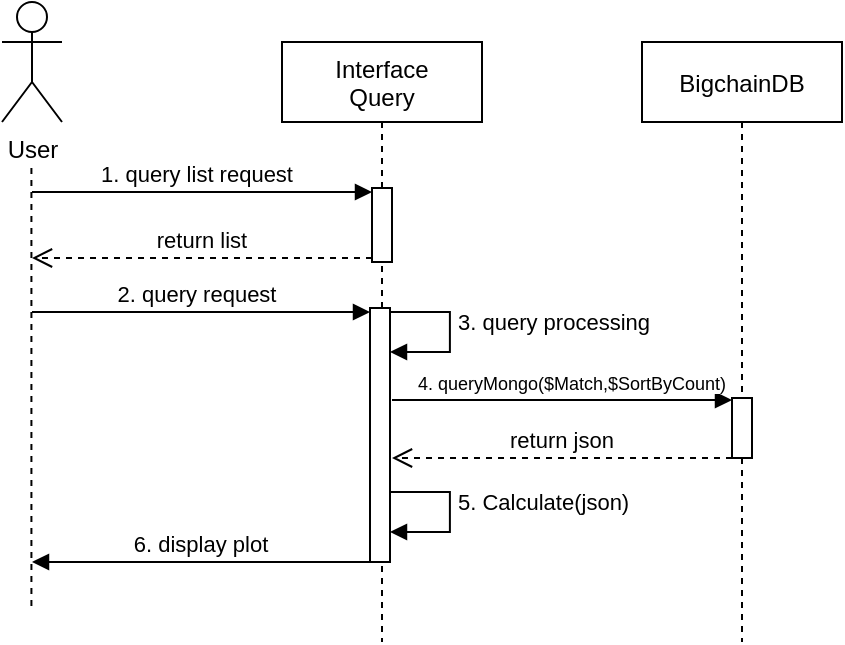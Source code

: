 <mxfile version="14.6.13" type="device" pages="3"><diagram id="kgpKYQtTHZ0yAKxKKP6v" name="query"><mxGraphModel dx="643" dy="389" grid="1" gridSize="10" guides="1" tooltips="1" connect="1" arrows="1" fold="1" page="1" pageScale="1" pageWidth="850" pageHeight="1100" math="0" shadow="0"><root><mxCell id="0"/><mxCell id="1" parent="0"/><mxCell id="3nuBFxr9cyL0pnOWT2aG-1" value="Interface&#10;Query" style="shape=umlLifeline;perimeter=lifelinePerimeter;container=1;collapsible=0;recursiveResize=0;rounded=0;shadow=0;strokeWidth=1;" parent="1" vertex="1"><mxGeometry x="245" y="80" width="100" height="300" as="geometry"/></mxCell><mxCell id="3nuBFxr9cyL0pnOWT2aG-2" value="" style="points=[];perimeter=orthogonalPerimeter;rounded=0;shadow=0;strokeWidth=1;" parent="3nuBFxr9cyL0pnOWT2aG-1" vertex="1"><mxGeometry x="45" y="73" width="10" height="37" as="geometry"/></mxCell><mxCell id="3nuBFxr9cyL0pnOWT2aG-4" value="" style="points=[];perimeter=orthogonalPerimeter;rounded=0;shadow=0;strokeWidth=1;" parent="3nuBFxr9cyL0pnOWT2aG-1" vertex="1"><mxGeometry x="44" y="133" width="10" height="127" as="geometry"/></mxCell><mxCell id="3nuBFxr9cyL0pnOWT2aG-5" value="BigchainDB" style="shape=umlLifeline;perimeter=lifelinePerimeter;container=1;collapsible=0;recursiveResize=0;rounded=0;shadow=0;strokeWidth=1;" parent="1" vertex="1"><mxGeometry x="425" y="80" width="100" height="300" as="geometry"/></mxCell><mxCell id="3nuBFxr9cyL0pnOWT2aG-6" value="" style="points=[];perimeter=orthogonalPerimeter;rounded=0;shadow=0;strokeWidth=1;" parent="3nuBFxr9cyL0pnOWT2aG-5" vertex="1"><mxGeometry x="45" y="178" width="10" height="30" as="geometry"/></mxCell><mxCell id="3nuBFxr9cyL0pnOWT2aG-8" value="4. queryMongo($Match,$SortByCount)" style="verticalAlign=bottom;endArrow=block;entryX=0;entryY=0;shadow=0;strokeWidth=1;fontSize=9;" parent="1" edge="1"><mxGeometry x="0.059" relative="1" as="geometry"><mxPoint x="300" y="259.0" as="sourcePoint"/><mxPoint x="470" y="259.0" as="targetPoint"/><mxPoint as="offset"/></mxGeometry></mxCell><mxCell id="tnkZHwo-eYo_CWfo2eDI-1" value="User" style="shape=umlActor;verticalLabelPosition=bottom;verticalAlign=top;html=1;outlineConnect=0;" parent="1" vertex="1"><mxGeometry x="105" y="60" width="30" height="60" as="geometry"/></mxCell><mxCell id="tnkZHwo-eYo_CWfo2eDI-4" value="" style="endArrow=none;dashed=1;html=1;" parent="1" edge="1"><mxGeometry width="50" height="50" relative="1" as="geometry"><mxPoint x="119.71" y="362" as="sourcePoint"/><mxPoint x="119.71" y="142" as="targetPoint"/></mxGeometry></mxCell><mxCell id="tnkZHwo-eYo_CWfo2eDI-6" value="" style="endArrow=block;html=1;endFill=1;endSize=6;" parent="1" edge="1"><mxGeometry width="50" height="50" relative="1" as="geometry"><mxPoint x="120" y="155" as="sourcePoint"/><mxPoint x="290" y="155" as="targetPoint"/></mxGeometry></mxCell><mxCell id="tnkZHwo-eYo_CWfo2eDI-7" value="1. query list request" style="edgeLabel;html=1;align=center;verticalAlign=middle;resizable=0;points=[];" parent="tnkZHwo-eYo_CWfo2eDI-6" vertex="1" connectable="0"><mxGeometry x="0.258" relative="1" as="geometry"><mxPoint x="-25" y="-9" as="offset"/></mxGeometry></mxCell><mxCell id="tnkZHwo-eYo_CWfo2eDI-9" value="" style="endArrow=block;html=1;endFill=1;endSize=6;" parent="1" edge="1"><mxGeometry width="50" height="50" relative="1" as="geometry"><mxPoint x="120" y="215" as="sourcePoint"/><mxPoint x="289" y="215" as="targetPoint"/></mxGeometry></mxCell><mxCell id="tnkZHwo-eYo_CWfo2eDI-10" value="2. query request" style="edgeLabel;html=1;align=center;verticalAlign=middle;resizable=0;points=[];" parent="tnkZHwo-eYo_CWfo2eDI-9" vertex="1" connectable="0"><mxGeometry x="0.258" relative="1" as="geometry"><mxPoint x="-25" y="-9" as="offset"/></mxGeometry></mxCell><mxCell id="tnkZHwo-eYo_CWfo2eDI-13" value="3. query processing" style="edgeStyle=orthogonalEdgeStyle;html=1;align=left;spacingLeft=2;endArrow=block;rounded=0;endSize=6;" parent="1" edge="1"><mxGeometry x="-0.125" relative="1" as="geometry"><mxPoint x="298.97" y="214.99" as="sourcePoint"/><Array as="points"><mxPoint x="328.97" y="214.99"/><mxPoint x="328.97" y="234.99"/></Array><mxPoint x="299" y="235" as="targetPoint"/><mxPoint as="offset"/></mxGeometry></mxCell><mxCell id="tnkZHwo-eYo_CWfo2eDI-15" value="return json" style="verticalAlign=bottom;endArrow=open;dashed=1;endSize=8;exitX=0;exitY=0.95;shadow=0;strokeWidth=1;" parent="1" edge="1"><mxGeometry relative="1" as="geometry"><mxPoint x="300" y="288.0" as="targetPoint"/><mxPoint x="470" y="288.0" as="sourcePoint"/></mxGeometry></mxCell><mxCell id="tnkZHwo-eYo_CWfo2eDI-16" value="return list" style="verticalAlign=bottom;endArrow=open;dashed=1;endSize=8;exitX=0;exitY=0.95;shadow=0;strokeWidth=1;" parent="1" edge="1"><mxGeometry relative="1" as="geometry"><mxPoint x="120" y="188.0" as="targetPoint"/><mxPoint x="290" y="188.0" as="sourcePoint"/></mxGeometry></mxCell><mxCell id="tnkZHwo-eYo_CWfo2eDI-17" value="5. Calculate(json)" style="edgeStyle=orthogonalEdgeStyle;html=1;align=left;spacingLeft=2;endArrow=block;rounded=0;endSize=6;" parent="1" edge="1"><mxGeometry x="-0.125" relative="1" as="geometry"><mxPoint x="298.97" y="304.99" as="sourcePoint"/><Array as="points"><mxPoint x="328.97" y="304.99"/><mxPoint x="328.97" y="324.99"/></Array><mxPoint x="299" y="325" as="targetPoint"/><mxPoint as="offset"/></mxGeometry></mxCell><mxCell id="tnkZHwo-eYo_CWfo2eDI-18" value="6. display plot" style="verticalAlign=bottom;endArrow=block;shadow=0;strokeWidth=1;" parent="1" edge="1"><mxGeometry relative="1" as="geometry"><mxPoint x="289" y="340" as="sourcePoint"/><mxPoint x="120" y="340" as="targetPoint"/></mxGeometry></mxCell></root></mxGraphModel></diagram><diagram id="D4OIrr11n69JFbir9owx" name="insertion"><mxGraphModel dx="771" dy="466" grid="1" gridSize="10" guides="1" tooltips="1" connect="1" arrows="1" fold="1" page="1" pageScale="1" pageWidth="827" pageHeight="1169" math="0" shadow="0"><root><mxCell id="Va6B1QWuHEQ7NHdNSQSW-0"/><mxCell id="Va6B1QWuHEQ7NHdNSQSW-1" parent="Va6B1QWuHEQ7NHdNSQSW-0"/><mxCell id="PWbPY8OC2eaahBJwm8RZ-12" value="&lt;font style=&quot;font-size: 9px&quot;&gt;if authorized&lt;/font&gt;" style="shape=umlFrame;whiteSpace=wrap;html=1;fontSize=12;" parent="Va6B1QWuHEQ7NHdNSQSW-1" vertex="1"><mxGeometry x="100" y="220" width="570" height="230" as="geometry"/></mxCell><mxCell id="is4uAce9hkaHJeIf5UD7-0" value="Data&#10;insertion" style="shape=umlLifeline;perimeter=lifelinePerimeter;container=1;collapsible=0;recursiveResize=0;rounded=0;shadow=0;strokeWidth=1;" parent="Va6B1QWuHEQ7NHdNSQSW-1" vertex="1"><mxGeometry x="245" y="80" width="100" height="400" as="geometry"/></mxCell><mxCell id="is4uAce9hkaHJeIf5UD7-1" value="" style="points=[];perimeter=orthogonalPerimeter;rounded=0;shadow=0;strokeWidth=1;" parent="is4uAce9hkaHJeIf5UD7-0" vertex="1"><mxGeometry x="45" y="193" width="10" height="37" as="geometry"/></mxCell><mxCell id="is4uAce9hkaHJeIf5UD7-3" value="BigchainDB" style="shape=umlLifeline;perimeter=lifelinePerimeter;container=1;collapsible=0;recursiveResize=0;rounded=0;shadow=0;strokeWidth=1;" parent="Va6B1QWuHEQ7NHdNSQSW-1" vertex="1"><mxGeometry x="585" y="80" width="100" height="400" as="geometry"/></mxCell><mxCell id="is4uAce9hkaHJeIf5UD7-6" value="DMO operator" style="shape=umlActor;verticalLabelPosition=bottom;verticalAlign=top;html=1;outlineConnect=0;" parent="Va6B1QWuHEQ7NHdNSQSW-1" vertex="1"><mxGeometry x="105" y="60" width="30" height="60" as="geometry"/></mxCell><mxCell id="is4uAce9hkaHJeIf5UD7-7" value="" style="endArrow=none;dashed=1;html=1;" parent="Va6B1QWuHEQ7NHdNSQSW-1" edge="1"><mxGeometry width="50" height="50" relative="1" as="geometry"><mxPoint x="120" y="480" as="sourcePoint"/><mxPoint x="119.71" y="142" as="targetPoint"/></mxGeometry></mxCell><mxCell id="is4uAce9hkaHJeIf5UD7-8" value="" style="endArrow=block;html=1;endFill=1;endSize=6;" parent="Va6B1QWuHEQ7NHdNSQSW-1" edge="1"><mxGeometry width="50" height="50" relative="1" as="geometry"><mxPoint x="120" y="275" as="sourcePoint"/><mxPoint x="290" y="275" as="targetPoint"/></mxGeometry></mxCell><mxCell id="is4uAce9hkaHJeIf5UD7-9" value="3. survey selection" style="edgeLabel;html=1;align=center;verticalAlign=middle;resizable=0;points=[];" parent="is4uAce9hkaHJeIf5UD7-8" vertex="1" connectable="0"><mxGeometry x="0.258" relative="1" as="geometry"><mxPoint x="-25" y="-9" as="offset"/></mxGeometry></mxCell><mxCell id="is4uAce9hkaHJeIf5UD7-10" value="" style="endArrow=block;html=1;endFill=1;endSize=6;entryX=-0.2;entryY=0.3;entryDx=0;entryDy=0;entryPerimeter=0;" parent="Va6B1QWuHEQ7NHdNSQSW-1" target="nprulCuiLb3vg3QJZBQ1-6" edge="1"><mxGeometry width="50" height="50" relative="1" as="geometry"><mxPoint x="120" y="339" as="sourcePoint"/><mxPoint x="290" y="338" as="targetPoint"/></mxGeometry></mxCell><mxCell id="is4uAce9hkaHJeIf5UD7-11" value="5.&amp;nbsp;&lt;span class=&quot;VIiyi&quot; lang=&quot;en&quot;&gt;confirm sending of data&lt;/span&gt;" style="edgeLabel;html=1;align=center;verticalAlign=middle;resizable=0;points=[];" parent="is4uAce9hkaHJeIf5UD7-10" vertex="1" connectable="0"><mxGeometry x="0.258" relative="1" as="geometry"><mxPoint x="-25" y="-9" as="offset"/></mxGeometry></mxCell><mxCell id="is4uAce9hkaHJeIf5UD7-13" value="return json" style="verticalAlign=bottom;endArrow=open;dashed=1;endSize=8;exitX=0;exitY=0.95;shadow=0;strokeWidth=1;" parent="Va6B1QWuHEQ7NHdNSQSW-1" edge="1"><mxGeometry relative="1" as="geometry"><mxPoint x="300" y="360.0" as="targetPoint"/><mxPoint x="470" y="360.0" as="sourcePoint"/></mxGeometry></mxCell><mxCell id="is4uAce9hkaHJeIf5UD7-14" value="" style="verticalAlign=bottom;endArrow=open;dashed=1;endSize=8;exitX=0;exitY=0.95;shadow=0;strokeWidth=1;" parent="Va6B1QWuHEQ7NHdNSQSW-1" edge="1"><mxGeometry relative="1" as="geometry"><mxPoint x="120" y="308.0" as="targetPoint"/><mxPoint x="290" y="308.0" as="sourcePoint"/></mxGeometry></mxCell><mxCell id="PWbPY8OC2eaahBJwm8RZ-0" value="display survey" style="edgeLabel;html=1;align=center;verticalAlign=middle;resizable=0;points=[];fontSize=12;" parent="is4uAce9hkaHJeIf5UD7-14" vertex="1" connectable="0"><mxGeometry x="0.209" y="-2" relative="1" as="geometry"><mxPoint x="13" y="-7" as="offset"/></mxGeometry></mxCell><mxCell id="is4uAce9hkaHJeIf5UD7-15" value="6. data processing" style="edgeStyle=orthogonalEdgeStyle;html=1;align=left;spacingLeft=2;endArrow=block;rounded=0;endSize=6;" parent="Va6B1QWuHEQ7NHdNSQSW-1" edge="1"><mxGeometry x="-0.001" relative="1" as="geometry"><mxPoint x="300" y="380" as="sourcePoint"/><Array as="points"><mxPoint x="330" y="380"/><mxPoint x="330" y="400"/></Array><mxPoint x="300.03" y="400.01" as="targetPoint"/><mxPoint as="offset"/></mxGeometry></mxCell><mxCell id="is4uAce9hkaHJeIf5UD7-16" value="7. transaction" style="verticalAlign=bottom;endArrow=block;shadow=0;strokeWidth=1;entryX=0.2;entryY=0.633;entryDx=0;entryDy=0;entryPerimeter=0;" parent="Va6B1QWuHEQ7NHdNSQSW-1" target="is4uAce9hkaHJeIf5UD7-4" edge="1"><mxGeometry x="0.053" relative="1" as="geometry"><mxPoint x="289" y="420" as="sourcePoint"/><mxPoint x="620" y="422" as="targetPoint"/><mxPoint as="offset"/></mxGeometry></mxCell><mxCell id="PWbPY8OC2eaahBJwm8RZ-1" value="" style="endArrow=block;html=1;endFill=1;endSize=6;" parent="Va6B1QWuHEQ7NHdNSQSW-1" edge="1"><mxGeometry width="50" height="50" relative="1" as="geometry"><mxPoint x="120" y="160" as="sourcePoint"/><mxPoint x="289" y="160" as="targetPoint"/></mxGeometry></mxCell><mxCell id="PWbPY8OC2eaahBJwm8RZ-2" value="1. User login" style="edgeLabel;html=1;align=center;verticalAlign=middle;resizable=0;points=[];" parent="PWbPY8OC2eaahBJwm8RZ-1" vertex="1" connectable="0"><mxGeometry x="0.258" relative="1" as="geometry"><mxPoint x="-25" y="-9" as="offset"/></mxGeometry></mxCell><mxCell id="PWbPY8OC2eaahBJwm8RZ-3" value="" style="points=[];perimeter=orthogonalPerimeter;rounded=0;shadow=0;strokeWidth=1;" parent="Va6B1QWuHEQ7NHdNSQSW-1" vertex="1"><mxGeometry x="290" y="160" width="10" height="30" as="geometry"/></mxCell><mxCell id="PWbPY8OC2eaahBJwm8RZ-4" value="" style="endArrow=block;html=1;endFill=1;endSize=6;entryX=-0.4;entryY=0.1;entryDx=0;entryDy=0;entryPerimeter=0;" parent="Va6B1QWuHEQ7NHdNSQSW-1" target="PWbPY8OC2eaahBJwm8RZ-7" edge="1"><mxGeometry width="50" height="50" relative="1" as="geometry"><mxPoint x="300" y="162" as="sourcePoint"/><mxPoint x="470" y="162" as="targetPoint"/></mxGeometry></mxCell><mxCell id="PWbPY8OC2eaahBJwm8RZ-5" value="2. user ownership query" style="edgeLabel;html=1;align=center;verticalAlign=middle;resizable=0;points=[];" parent="PWbPY8OC2eaahBJwm8RZ-4" vertex="1" connectable="0"><mxGeometry x="0.258" relative="1" as="geometry"><mxPoint x="-25" y="-9" as="offset"/></mxGeometry></mxCell><mxCell id="PWbPY8OC2eaahBJwm8RZ-7" value="" style="points=[];perimeter=orthogonalPerimeter;rounded=0;shadow=0;strokeWidth=1;" parent="Va6B1QWuHEQ7NHdNSQSW-1" vertex="1"><mxGeometry x="630" y="160" width="10" height="20" as="geometry"/></mxCell><mxCell id="PWbPY8OC2eaahBJwm8RZ-8" value="" style="verticalAlign=bottom;endArrow=open;dashed=1;endSize=8;shadow=0;strokeWidth=1;" parent="Va6B1QWuHEQ7NHdNSQSW-1" source="is4uAce9hkaHJeIf5UD7-3" edge="1"><mxGeometry relative="1" as="geometry"><mxPoint x="300" y="179.31" as="targetPoint"/><mxPoint x="470" y="179.31" as="sourcePoint"/></mxGeometry></mxCell><mxCell id="PWbPY8OC2eaahBJwm8RZ-9" value="response" style="edgeLabel;html=1;align=center;verticalAlign=middle;resizable=0;points=[];fontSize=12;" parent="PWbPY8OC2eaahBJwm8RZ-8" vertex="1" connectable="0"><mxGeometry x="0.209" y="-2" relative="1" as="geometry"><mxPoint x="83" y="-7" as="offset"/></mxGeometry></mxCell><mxCell id="PWbPY8OC2eaahBJwm8RZ-11" value="" style="verticalAlign=bottom;endArrow=open;dashed=1;endSize=8;exitX=-0.207;exitY=0.976;shadow=0;strokeWidth=1;exitDx=0;exitDy=0;exitPerimeter=0;" parent="Va6B1QWuHEQ7NHdNSQSW-1" source="PWbPY8OC2eaahBJwm8RZ-3" edge="1"><mxGeometry y="10" relative="1" as="geometry"><mxPoint x="120" y="190" as="targetPoint"/><mxPoint x="280" y="190.0" as="sourcePoint"/><Array as="points"><mxPoint x="200" y="190"/></Array><mxPoint as="offset"/></mxGeometry></mxCell><mxCell id="PWbPY8OC2eaahBJwm8RZ-13" value="" style="points=[];perimeter=orthogonalPerimeter;rounded=0;shadow=0;strokeWidth=1;" parent="Va6B1QWuHEQ7NHdNSQSW-1" vertex="1"><mxGeometry x="290" y="360" width="10" height="70" as="geometry"/></mxCell><mxCell id="nprulCuiLb3vg3QJZBQ1-0" value="SurveyJS" style="shape=umlLifeline;perimeter=lifelinePerimeter;container=1;collapsible=0;recursiveResize=0;rounded=0;shadow=0;strokeWidth=1;" parent="Va6B1QWuHEQ7NHdNSQSW-1" vertex="1"><mxGeometry x="425" y="80" width="100" height="400" as="geometry"/></mxCell><mxCell id="nprulCuiLb3vg3QJZBQ1-1" value="" style="points=[];perimeter=orthogonalPerimeter;rounded=0;shadow=0;strokeWidth=1;" parent="nprulCuiLb3vg3QJZBQ1-0" vertex="1"><mxGeometry x="45" y="196.5" width="10" height="30" as="geometry"/></mxCell><mxCell id="nprulCuiLb3vg3QJZBQ1-3" value="" style="endArrow=block;html=1;endFill=1;endSize=6;" parent="Va6B1QWuHEQ7NHdNSQSW-1" edge="1"><mxGeometry width="50" height="50" relative="1" as="geometry"><mxPoint x="300" y="280" as="sourcePoint"/><mxPoint x="470" y="280" as="targetPoint"/></mxGeometry></mxCell><mxCell id="nprulCuiLb3vg3QJZBQ1-4" value="4. fetch survey" style="edgeLabel;html=1;align=center;verticalAlign=middle;resizable=0;points=[];" parent="nprulCuiLb3vg3QJZBQ1-3" vertex="1" connectable="0"><mxGeometry x="0.258" relative="1" as="geometry"><mxPoint x="-25" y="-9" as="offset"/></mxGeometry></mxCell><mxCell id="nprulCuiLb3vg3QJZBQ1-5" value="" style="verticalAlign=bottom;endArrow=open;dashed=1;endSize=8;exitX=-0.207;exitY=0.976;shadow=0;strokeWidth=1;exitDx=0;exitDy=0;exitPerimeter=0;" parent="Va6B1QWuHEQ7NHdNSQSW-1" edge="1"><mxGeometry y="10" relative="1" as="geometry"><mxPoint x="300" y="300.72" as="targetPoint"/><mxPoint x="467.93" y="300" as="sourcePoint"/><Array as="points"><mxPoint x="380" y="300.72"/></Array><mxPoint as="offset"/></mxGeometry></mxCell><mxCell id="nprulCuiLb3vg3QJZBQ1-6" value="" style="points=[];perimeter=orthogonalPerimeter;rounded=0;shadow=0;strokeWidth=1;" parent="Va6B1QWuHEQ7NHdNSQSW-1" vertex="1"><mxGeometry x="470" y="330" width="10" height="30" as="geometry"/></mxCell><mxCell id="is4uAce9hkaHJeIf5UD7-4" value="" style="points=[];perimeter=orthogonalPerimeter;rounded=0;shadow=0;strokeWidth=1;" parent="Va6B1QWuHEQ7NHdNSQSW-1" vertex="1"><mxGeometry x="630" y="400" width="10" height="30" as="geometry"/></mxCell></root></mxGraphModel></diagram><diagram id="D5mEK0MUsg3qrzZl2XPa" name="blockDiagram"><mxGraphModel dx="1125" dy="680" grid="1" gridSize="10" guides="1" tooltips="1" connect="1" arrows="1" fold="1" page="1" pageScale="1" pageWidth="827" pageHeight="1169" math="0" shadow="0"><root><mxCell id="ALuRc1ud1EIePzD59McB-0"/><mxCell id="ALuRc1ud1EIePzD59McB-1" parent="ALuRc1ud1EIePzD59McB-0"/><mxCell id="dU6kNjmcE4tjR8dFGZv7-0" value="&lt;font style=&quot;font-size: 15px&quot;&gt;«.js»&lt;br&gt;&lt;b&gt;Query&lt;/b&gt;&lt;/font&gt;" style="html=1;fontSize=8;" parent="ALuRc1ud1EIePzD59McB-1" vertex="1"><mxGeometry x="10" y="250" width="120" height="80" as="geometry"/></mxCell><mxCell id="dU6kNjmcE4tjR8dFGZv7-2" value="&lt;font style=&quot;font-size: 15px&quot;&gt;«.js»&lt;br&gt;&lt;b&gt;Data &lt;br&gt;Insertion&lt;/b&gt;&lt;br&gt;&lt;/font&gt;" style="html=1;fontSize=8;" parent="ALuRc1ud1EIePzD59McB-1" vertex="1"><mxGeometry x="10" y="370" width="120" height="80" as="geometry"/></mxCell><mxCell id="dU6kNjmcE4tjR8dFGZv7-3" value="&lt;font style=&quot;font-size: 15px&quot;&gt;«.js»&lt;br&gt;&lt;b&gt;Data &lt;br&gt;visualization&lt;/b&gt;&lt;/font&gt;" style="html=1;fontSize=8;" parent="ALuRc1ud1EIePzD59McB-1" vertex="1"><mxGeometry x="10" y="120" width="120" height="80" as="geometry"/></mxCell><mxCell id="dU6kNjmcE4tjR8dFGZv7-4" value="" style="endArrow=open;dashed=1;html=1;dashPattern=1 3;strokeWidth=2;fontSize=8;endSize=6;entryX=0.5;entryY=0;entryDx=0;entryDy=0;endFill=0;exitX=0.5;exitY=1;exitDx=0;exitDy=0;" parent="ALuRc1ud1EIePzD59McB-1" source="dU6kNjmcE4tjR8dFGZv7-3" target="dU6kNjmcE4tjR8dFGZv7-0" edge="1"><mxGeometry width="50" height="50" relative="1" as="geometry"><mxPoint x="170" y="190" as="sourcePoint"/><mxPoint x="240" y="330" as="targetPoint"/></mxGeometry></mxCell><mxCell id="dU6kNjmcE4tjR8dFGZv7-8" value="include" style="text;html=1;strokeColor=none;fillColor=none;align=center;verticalAlign=middle;whiteSpace=wrap;rounded=0;fontSize=12;" parent="ALuRc1ud1EIePzD59McB-1" vertex="1"><mxGeometry x="80" y="210" width="40" height="20" as="geometry"/></mxCell><mxCell id="dU6kNjmcE4tjR8dFGZv7-10" value="&lt;font style=&quot;font-size: 15px&quot;&gt;«.js»&lt;br&gt;&lt;b&gt;CORS&lt;br&gt;middleware&lt;/b&gt;&lt;/font&gt;" style="html=1;fontSize=8;" parent="ALuRc1ud1EIePzD59McB-1" vertex="1"><mxGeometry x="230" y="250" width="120" height="80" as="geometry"/></mxCell><mxCell id="dU6kNjmcE4tjR8dFGZv7-11" value="" style="endArrow=classic;html=1;fontSize=12;endSize=6;exitX=1;exitY=0.5;exitDx=0;exitDy=0;" parent="ALuRc1ud1EIePzD59McB-1" source="dU6kNjmcE4tjR8dFGZv7-3" edge="1"><mxGeometry width="50" height="50" relative="1" as="geometry"><mxPoint x="190" y="370" as="sourcePoint"/><mxPoint x="290" y="250" as="targetPoint"/><Array as="points"><mxPoint x="290" y="160"/></Array></mxGeometry></mxCell><mxCell id="dU6kNjmcE4tjR8dFGZv7-12" value="" style="endArrow=classic;html=1;fontSize=12;endSize=6;exitX=1;exitY=0.5;exitDx=0;exitDy=0;entryX=0;entryY=0.5;entryDx=0;entryDy=0;" parent="ALuRc1ud1EIePzD59McB-1" source="dU6kNjmcE4tjR8dFGZv7-0" target="dU6kNjmcE4tjR8dFGZv7-10" edge="1"><mxGeometry width="50" height="50" relative="1" as="geometry"><mxPoint x="190" y="370" as="sourcePoint"/><mxPoint x="240" y="320" as="targetPoint"/></mxGeometry></mxCell><mxCell id="dU6kNjmcE4tjR8dFGZv7-15" value="" style="endArrow=classic;html=1;fontSize=12;endSize=6;exitX=0.992;exitY=0.588;exitDx=0;exitDy=0;exitPerimeter=0;entryX=0.5;entryY=1;entryDx=0;entryDy=0;" parent="ALuRc1ud1EIePzD59McB-1" source="dU6kNjmcE4tjR8dFGZv7-2" target="dU6kNjmcE4tjR8dFGZv7-10" edge="1"><mxGeometry width="50" height="50" relative="1" as="geometry"><mxPoint x="190" y="370" as="sourcePoint"/><mxPoint x="240" y="320" as="targetPoint"/><Array as="points"><mxPoint x="290" y="417"/></Array></mxGeometry></mxCell><mxCell id="dU6kNjmcE4tjR8dFGZv7-17" value="&lt;span style=&quot;font-size: 15px&quot;&gt;&lt;b&gt;BigchainDB&lt;br&gt;Node&lt;/b&gt;&lt;/span&gt;" style="html=1;fontSize=8;" parent="ALuRc1ud1EIePzD59McB-1" vertex="1"><mxGeometry x="470" y="250" width="120" height="80" as="geometry"/></mxCell><mxCell id="dU6kNjmcE4tjR8dFGZv7-18" value="&lt;span style=&quot;font-size: 15px&quot;&gt;&amp;lt;&amp;lt;mongoDB&amp;gt;&amp;gt; &lt;br&gt;&lt;b&gt;decentralized &lt;br&gt;database&lt;/b&gt;&lt;br&gt;&lt;/span&gt;" style="html=1;fontSize=8;" parent="ALuRc1ud1EIePzD59McB-1" vertex="1"><mxGeometry x="640" y="250" width="120" height="80" as="geometry"/></mxCell><mxCell id="dU6kNjmcE4tjR8dFGZv7-19" value="" style="endArrow=classic;html=1;fontSize=12;endSize=6;entryX=0;entryY=0.5;entryDx=0;entryDy=0;exitX=1;exitY=0.5;exitDx=0;exitDy=0;dashed=1;" parent="ALuRc1ud1EIePzD59McB-1" source="dU6kNjmcE4tjR8dFGZv7-17" target="dU6kNjmcE4tjR8dFGZv7-18" edge="1"><mxGeometry width="50" height="50" relative="1" as="geometry"><mxPoint x="390" y="310" as="sourcePoint"/><mxPoint x="440" y="260" as="targetPoint"/></mxGeometry></mxCell><mxCell id="dU6kNjmcE4tjR8dFGZv7-20" value="include" style="text;html=1;strokeColor=none;fillColor=none;align=center;verticalAlign=middle;whiteSpace=wrap;rounded=0;fontSize=12;" parent="ALuRc1ud1EIePzD59McB-1" vertex="1"><mxGeometry x="594" y="270" width="40" height="20" as="geometry"/></mxCell><mxCell id="dU6kNjmcE4tjR8dFGZv7-21" value="&lt;span style=&quot;font-size: 15px&quot;&gt;&lt;b&gt;BigchainDB&lt;br&gt;Node&lt;/b&gt;&lt;/span&gt;" style="html=1;fontSize=8;" parent="ALuRc1ud1EIePzD59McB-1" vertex="1"><mxGeometry x="540" y="161" width="100" height="50" as="geometry"/></mxCell><mxCell id="dU6kNjmcE4tjR8dFGZv7-22" value="&lt;span style=&quot;font-size: 15px&quot;&gt;&amp;lt;&amp;lt;mongoDB&amp;gt;&amp;gt;&lt;br&gt;&lt;/span&gt;" style="html=1;fontSize=8;" parent="ALuRc1ud1EIePzD59McB-1" vertex="1"><mxGeometry x="670" y="161" width="110" height="50" as="geometry"/></mxCell><mxCell id="dU6kNjmcE4tjR8dFGZv7-23" value="" style="endArrow=classic;html=1;fontSize=12;endSize=6;entryX=0;entryY=0.5;entryDx=0;entryDy=0;exitX=1;exitY=0.5;exitDx=0;exitDy=0;dashed=1;" parent="ALuRc1ud1EIePzD59McB-1" source="dU6kNjmcE4tjR8dFGZv7-21" target="dU6kNjmcE4tjR8dFGZv7-22" edge="1"><mxGeometry width="50" height="50" relative="1" as="geometry"><mxPoint x="420" y="221" as="sourcePoint"/><mxPoint x="470" y="171" as="targetPoint"/></mxGeometry></mxCell><mxCell id="dU6kNjmcE4tjR8dFGZv7-27" value="&lt;span style=&quot;font-size: 15px&quot;&gt;&lt;b&gt;BigchainDB&lt;br&gt;Node&lt;/b&gt;&lt;/span&gt;" style="html=1;fontSize=8;" parent="ALuRc1ud1EIePzD59McB-1" vertex="1"><mxGeometry x="560" y="81" width="100" height="50" as="geometry"/></mxCell><mxCell id="dU6kNjmcE4tjR8dFGZv7-28" value="&lt;span style=&quot;font-size: 15px&quot;&gt;&amp;lt;&amp;lt;mongoDB&amp;gt;&amp;gt;&lt;br&gt;&lt;/span&gt;" style="html=1;fontSize=8;" parent="ALuRc1ud1EIePzD59McB-1" vertex="1"><mxGeometry x="690" y="81" width="110" height="50" as="geometry"/></mxCell><mxCell id="dU6kNjmcE4tjR8dFGZv7-29" value="" style="endArrow=classic;html=1;fontSize=12;endSize=6;entryX=0;entryY=0.5;entryDx=0;entryDy=0;exitX=1;exitY=0.5;exitDx=0;exitDy=0;dashed=1;" parent="ALuRc1ud1EIePzD59McB-1" source="dU6kNjmcE4tjR8dFGZv7-27" target="dU6kNjmcE4tjR8dFGZv7-28" edge="1"><mxGeometry width="50" height="50" relative="1" as="geometry"><mxPoint x="440" y="141" as="sourcePoint"/><mxPoint x="490" y="91" as="targetPoint"/></mxGeometry></mxCell><mxCell id="dU6kNjmcE4tjR8dFGZv7-30" value="&lt;span style=&quot;font-size: 15px&quot;&gt;&lt;b&gt;BigchainDB&lt;br&gt;Node&lt;/b&gt;&lt;/span&gt;" style="html=1;fontSize=8;" parent="ALuRc1ud1EIePzD59McB-1" vertex="1"><mxGeometry x="550" y="380" width="100" height="50" as="geometry"/></mxCell><mxCell id="dU6kNjmcE4tjR8dFGZv7-31" value="&lt;span style=&quot;font-size: 15px&quot;&gt;&amp;lt;&amp;lt;mongoDB&amp;gt;&amp;gt;&lt;br&gt;&lt;/span&gt;" style="html=1;fontSize=8;" parent="ALuRc1ud1EIePzD59McB-1" vertex="1"><mxGeometry x="680" y="380" width="110" height="50" as="geometry"/></mxCell><mxCell id="dU6kNjmcE4tjR8dFGZv7-32" value="" style="endArrow=classic;html=1;fontSize=12;endSize=6;entryX=0;entryY=0.5;entryDx=0;entryDy=0;exitX=1;exitY=0.5;exitDx=0;exitDy=0;dashed=1;" parent="ALuRc1ud1EIePzD59McB-1" source="dU6kNjmcE4tjR8dFGZv7-30" target="dU6kNjmcE4tjR8dFGZv7-31" edge="1"><mxGeometry width="50" height="50" relative="1" as="geometry"><mxPoint x="430" y="440" as="sourcePoint"/><mxPoint x="480" y="390" as="targetPoint"/></mxGeometry></mxCell><mxCell id="dU6kNjmcE4tjR8dFGZv7-37" value="" style="endArrow=classic;startArrow=classic;html=1;fontSize=12;endSize=6;entryX=0.39;entryY=1.04;entryDx=0;entryDy=0;entryPerimeter=0;exitX=0.5;exitY=0;exitDx=0;exitDy=0;" parent="ALuRc1ud1EIePzD59McB-1" source="dU6kNjmcE4tjR8dFGZv7-17" target="dU6kNjmcE4tjR8dFGZv7-21" edge="1"><mxGeometry width="50" height="50" relative="1" as="geometry"><mxPoint x="530" y="260" as="sourcePoint"/><mxPoint x="430" y="280" as="targetPoint"/></mxGeometry></mxCell><mxCell id="dU6kNjmcE4tjR8dFGZv7-38" value="" style="endArrow=classic;startArrow=classic;html=1;fontSize=12;endSize=6;entryX=0.5;entryY=1;entryDx=0;entryDy=0;" parent="ALuRc1ud1EIePzD59McB-1" source="dU6kNjmcE4tjR8dFGZv7-21" target="dU6kNjmcE4tjR8dFGZv7-27" edge="1"><mxGeometry width="50" height="50" relative="1" as="geometry"><mxPoint x="390" y="330" as="sourcePoint"/><mxPoint x="450" y="190" as="targetPoint"/></mxGeometry></mxCell><mxCell id="dU6kNjmcE4tjR8dFGZv7-39" value="" style="endArrow=classic;startArrow=classic;html=1;fontSize=12;endSize=6;exitX=0.5;exitY=0;exitDx=0;exitDy=0;" parent="ALuRc1ud1EIePzD59McB-1" source="dU6kNjmcE4tjR8dFGZv7-30" edge="1"><mxGeometry width="50" height="50" relative="1" as="geometry"><mxPoint x="390" y="330" as="sourcePoint"/><mxPoint x="530" y="330" as="targetPoint"/></mxGeometry></mxCell><mxCell id="dU6kNjmcE4tjR8dFGZv7-40" value="" style="endArrow=classic;startArrow=classic;html=1;fontSize=12;endSize=6;entryX=0;entryY=0.5;entryDx=0;entryDy=0;exitX=0.25;exitY=0;exitDx=0;exitDy=0;" parent="ALuRc1ud1EIePzD59McB-1" source="dU6kNjmcE4tjR8dFGZv7-17" target="dU6kNjmcE4tjR8dFGZv7-27" edge="1"><mxGeometry width="50" height="50" relative="1" as="geometry"><mxPoint x="390" y="330" as="sourcePoint"/><mxPoint x="440" y="280" as="targetPoint"/><Array as="points"><mxPoint x="510" y="170"/></Array></mxGeometry></mxCell><mxCell id="dU6kNjmcE4tjR8dFGZv7-41" value="" style="endArrow=classic;startArrow=classic;html=1;fontSize=12;entryX=0;entryY=0.5;entryDx=0;entryDy=0;exitX=1;exitY=0.5;exitDx=0;exitDy=0;" parent="ALuRc1ud1EIePzD59McB-1" source="dU6kNjmcE4tjR8dFGZv7-10" target="dU6kNjmcE4tjR8dFGZv7-17" edge="1"><mxGeometry width="100" height="100" relative="1" as="geometry"><mxPoint x="360" y="360" as="sourcePoint"/><mxPoint x="460" y="260" as="targetPoint"/></mxGeometry></mxCell><mxCell id="dU6kNjmcE4tjR8dFGZv7-42" value="" style="rounded=0;whiteSpace=wrap;html=1;fontSize=12;fillColor=none;" parent="ALuRc1ud1EIePzD59McB-1" vertex="1"><mxGeometry x="430" y="71" width="390" height="409" as="geometry"/></mxCell><mxCell id="dU6kNjmcE4tjR8dFGZv7-44" value="&lt;font style=&quot;font-size: 15px&quot;&gt;&lt;b&gt;Blockchain&lt;/b&gt;&lt;/font&gt;" style="text;html=1;strokeColor=none;fillColor=none;align=center;verticalAlign=middle;whiteSpace=wrap;rounded=0;fontSize=12;" parent="ALuRc1ud1EIePzD59McB-1" vertex="1"><mxGeometry x="460" y="506" width="40" height="20" as="geometry"/></mxCell><mxCell id="dU6kNjmcE4tjR8dFGZv7-46" value="&lt;span style=&quot;font-size: 15px&quot;&gt;&lt;b&gt;interfaces&lt;/b&gt;&lt;/span&gt;" style="text;html=1;strokeColor=none;fillColor=none;align=center;verticalAlign=middle;whiteSpace=wrap;rounded=0;fontSize=12;" parent="ALuRc1ud1EIePzD59McB-1" vertex="1"><mxGeometry x="30" y="508" width="40" height="20" as="geometry"/></mxCell><mxCell id="I-XJOtQ120b3ZT7cLUp6-0" value="transactions&lt;br&gt;" style="text;html=1;strokeColor=none;fillColor=none;align=center;verticalAlign=middle;whiteSpace=wrap;rounded=0;fontSize=12;" parent="ALuRc1ud1EIePzD59McB-1" vertex="1"><mxGeometry x="375" y="265.5" width="40" height="20" as="geometry"/></mxCell><mxCell id="pW1yNxab9CMbTmz8MWmG-0" value="&lt;font style=&quot;font-size: 15px&quot;&gt;«.js»&lt;br&gt;&lt;b&gt;SurveyJS&lt;/b&gt;&lt;br&gt;&lt;/font&gt;" style="html=1;fontSize=8;" parent="ALuRc1ud1EIePzD59McB-1" vertex="1"><mxGeometry x="150" y="426" width="120" height="80" as="geometry"/></mxCell><mxCell id="pW1yNxab9CMbTmz8MWmG-3" value="" style="endArrow=open;dashed=1;html=1;dashPattern=1 3;strokeWidth=2;fontSize=8;endSize=6;entryX=-0.025;entryY=0.613;entryDx=0;entryDy=0;endFill=0;exitX=0.5;exitY=1;exitDx=0;exitDy=0;entryPerimeter=0;" parent="ALuRc1ud1EIePzD59McB-1" target="pW1yNxab9CMbTmz8MWmG-0" edge="1"><mxGeometry width="50" height="50" relative="1" as="geometry"><mxPoint x="70" y="450" as="sourcePoint"/><mxPoint x="70" y="500" as="targetPoint"/><Array as="points"><mxPoint x="70" y="480"/></Array></mxGeometry></mxCell><mxCell id="pW1yNxab9CMbTmz8MWmG-4" value="include" style="text;html=1;strokeColor=none;fillColor=none;align=center;verticalAlign=middle;whiteSpace=wrap;rounded=0;fontSize=12;" parent="ALuRc1ud1EIePzD59McB-1" vertex="1"><mxGeometry x="80" y="460" width="40" height="20" as="geometry"/></mxCell></root></mxGraphModel></diagram></mxfile>